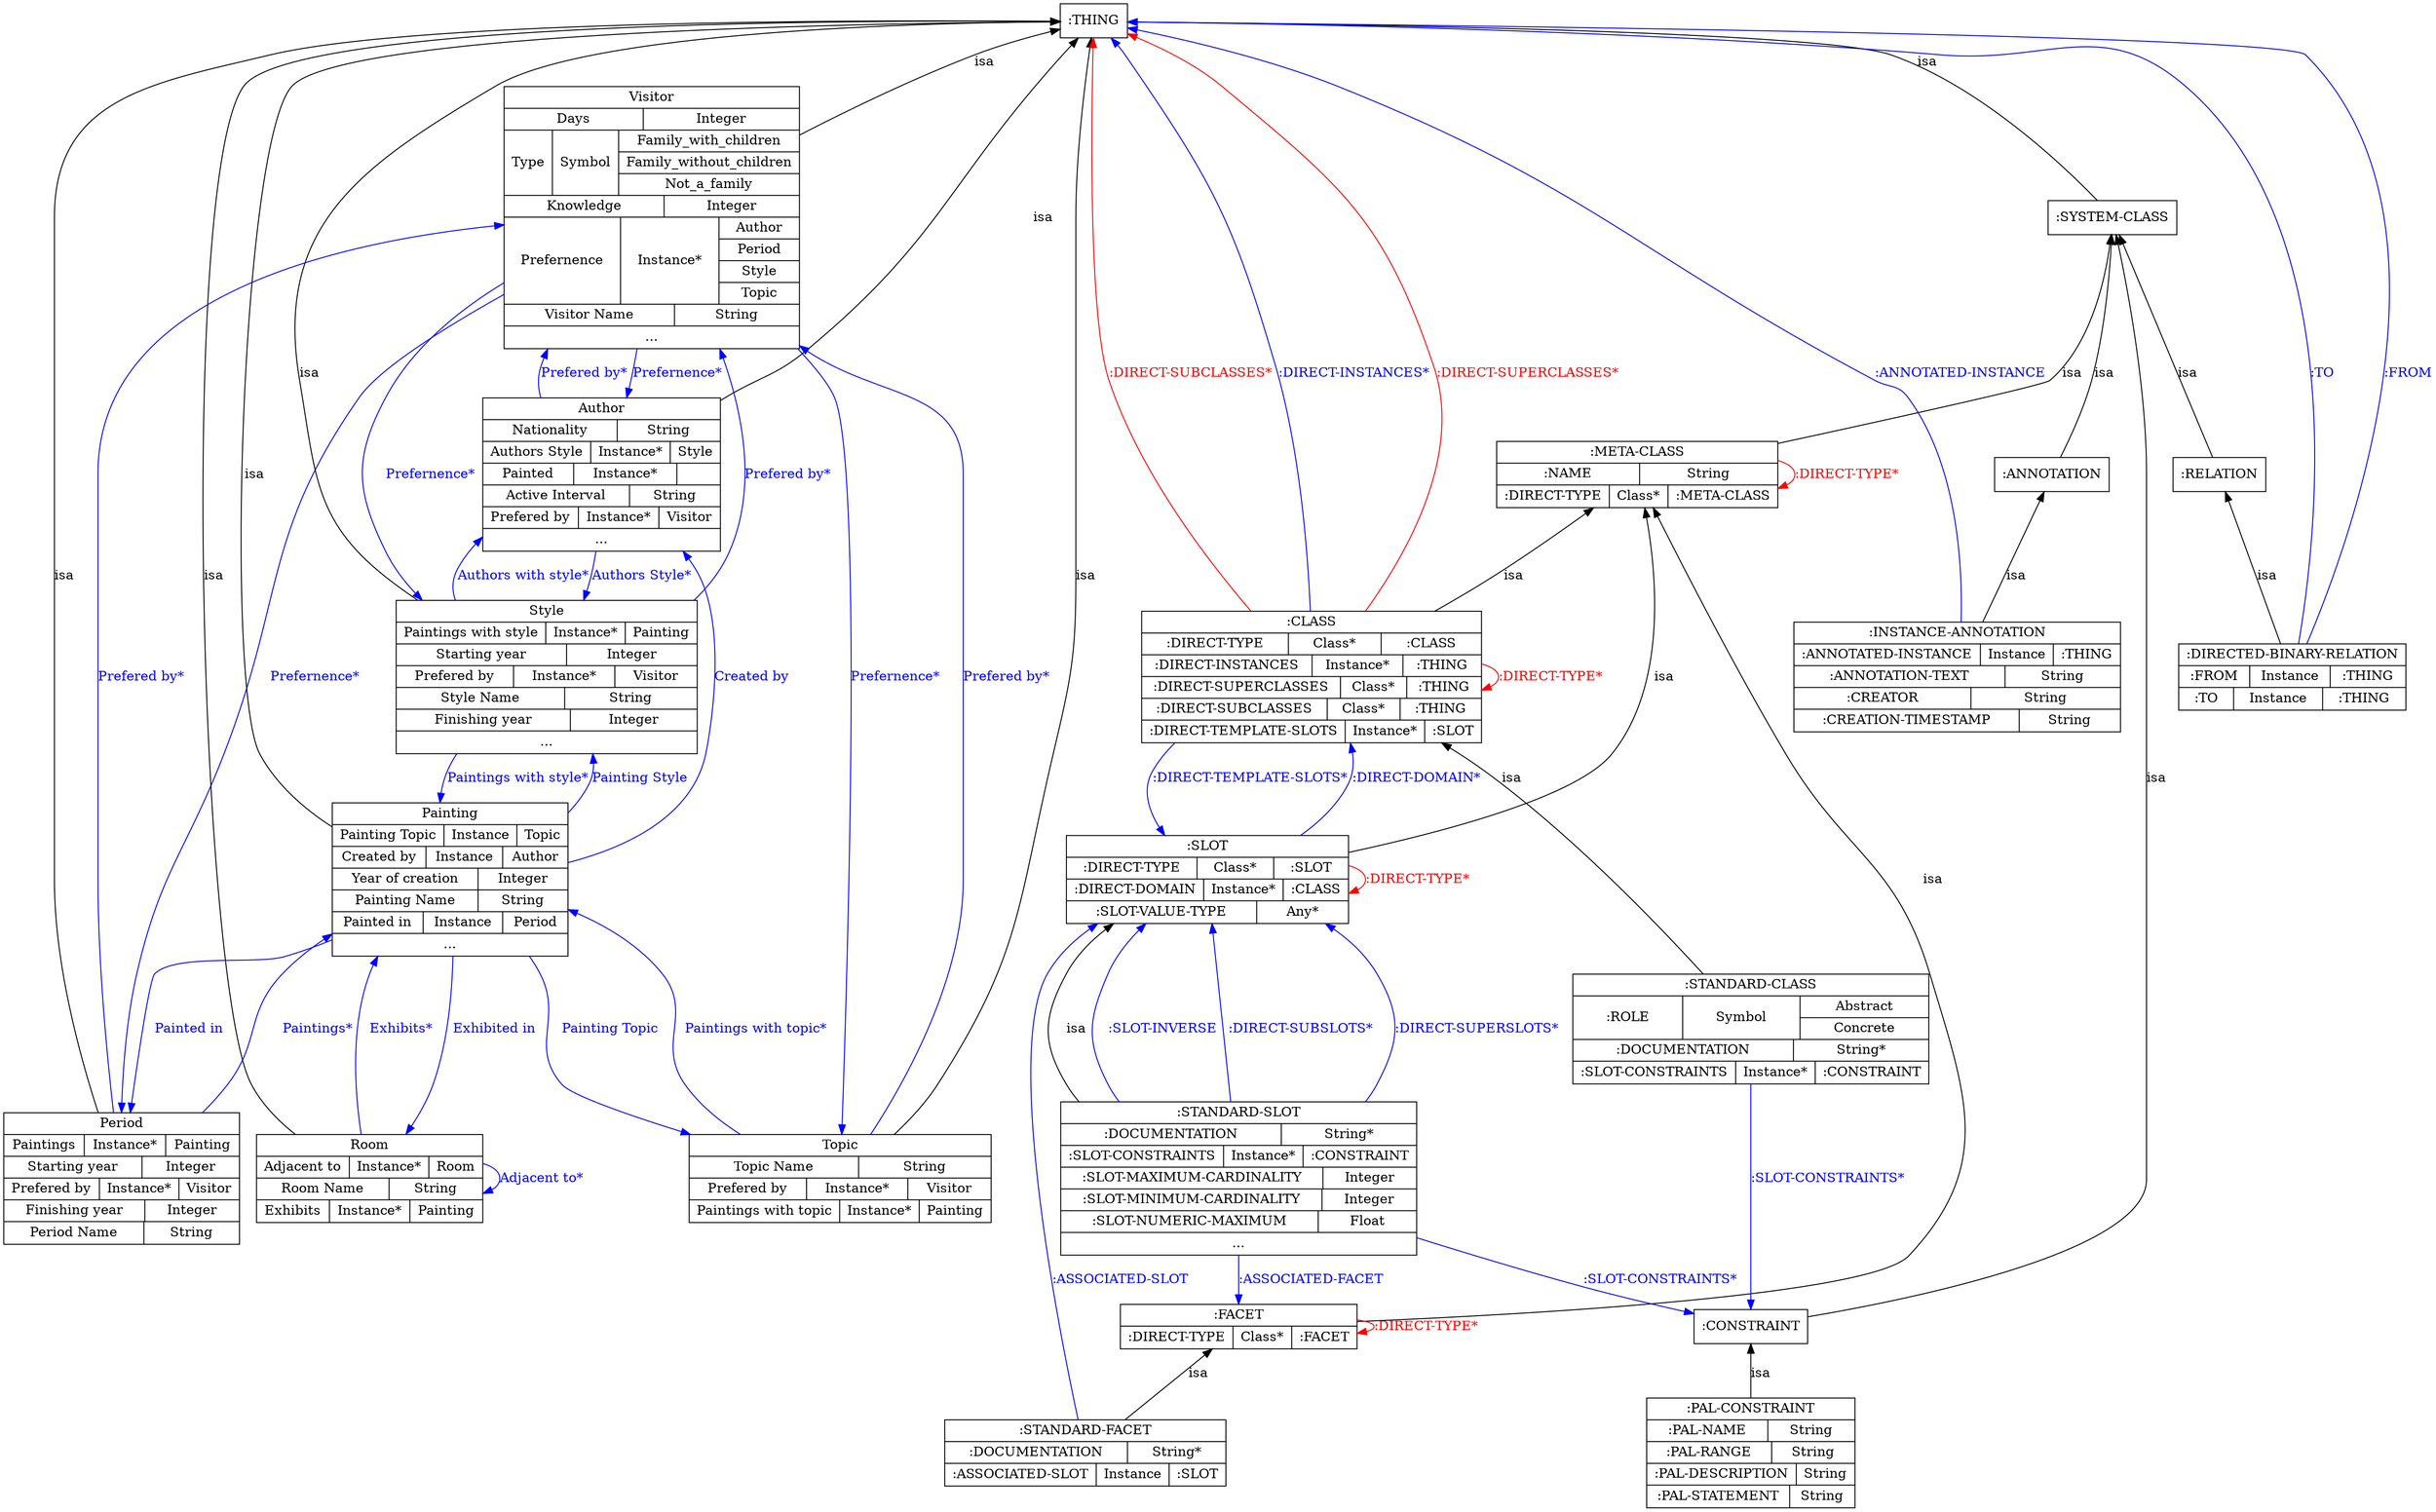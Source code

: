 digraph Ontologia {
	node [label="\N"];
	graph [bb="0,0,2278,1590"];
	Visitor [label="{Visitor|{Days|Integer}|{Type|Symbol|{Family_with_children|Family_without_children|Not_a_family}}|{Knowledge|Integer}|{Prefernence\
|Instance*|{Author|Period|Style|Topic}}|{Visitor Name|String}|{...}}", shape=record, color="0.0,0.0,0.0", fontcolor="0.0,0.0,0.0", pos="591,1363", rects="460.5,1478,721.5,1501 460.5,1455,585.5,1478 585.5,1455,721.5,1478 460.5,1386,506.5,1455 506.5,1386,566.5,1455 566.5,1432,721.5,1455\
 566.5,1409,721.5,1432 566.5,1386,721.5,1409 460.5,1363,603.5,1386 603.5,1363,721.5,1386 460.5,1271,560.5,1363 560.5,1271,647.5\
,1363 647.5,1340,721.5,1363 647.5,1317,721.5,1340 647.5,1294,721.5,1317 647.5,1271,721.5,1294 460.5,1248,610.5,1271 610.5,1248\
,721.5,1271 460.5,1225,721.5,1248", width="3.6181", height="3.8472"];
	":THING" [label=":THING", shape=box, color="0.0,0.0,0.0", fontcolor="0.0,0.0,0.0", pos="970,1572", width="0.86806", height="0.5"];
	Author [label="{Author|{Nationality|String}|{Authors Style|Instance*|{Style}}|{Painted|Instance*|{}}|{Active Interval|String}|{Prefered by|Instance\
*|{Visitor}}|{...}}", shape=record, color="0.0,0.0,0.0", fontcolor="0.0,0.0,0.0", pos="539,1091", rects="435.5,1148.5,642.5,1171.5 435.5,1125.5,551.5,1148.5 551.5,1125.5,642.5,1148.5 435.5,1102.5,528.5,1125.5 528.5,1102.5,598.5,1125.5\
 598.5,1102.5,642.5,1125.5 435.5,1079.5,512.5,1102.5 512.5,1079.5,602.5,1102.5 602.5,1079.5,642.5,1102.5 435.5,1056.5,562.5,1079.5\
 562.5,1056.5,642.5,1079.5 435.5,1033.5,517.5,1056.5 517.5,1033.5,587.5,1056.5 587.5,1033.5,642.5,1056.5 435.5,1010.5,642.5,1033.5", width="2.8681", height="2.25"];
	Period [label="{Period|{Paintings|Instance*|{Painting}}|{Starting year|Integer}|{Prefered by|Instance*|{Visitor}}|{Finishing year|Integer}|{Period\
 Name|String}}", shape=record, color="0.0,0.0,0.0", fontcolor="0.0,0.0,0.0", pos="103,349", rects="0,395,206,418 0,372,69,395 69,372,142,395 142,372,206,395 0,349,118,372 118,349,206,372 0,326,82,349 82,326,152,349 152,326,206,\
349 0,303,122,326 122,303,206,326 0,280,122,303 122,280,206,303", width="2.8611", height="1.9306"];
	Style [label="{Style|{Paintings with style|Instance*|{Painting}}|{Starting year|Integer}|{Prefered by|Instance*|{Visitor}}|{Style Name|String}\
|{Finishing year|Integer}|{...}}", shape=record, color="0.0,0.0,0.0", fontcolor="0.0,0.0,0.0", pos="480,877", rects="353,934.5,607,957.5 353,911.5,476,934.5 476,911.5,546,934.5 546,911.5,607,934.5 353,888.5,495,911.5 495,888.5,607,911.5 353,865.5\
,451,888.5 451,865.5,537,888.5 537,865.5,607,888.5 353,842.5,495,865.5 495,842.5,607,865.5 353,819.5,499,842.5 499,819.5,607,842.5\
 353,796.5,607,819.5", width="3.5278", height="2.25"];
	Topic [label="{Topic|{Topic Name|String}|{Prefered by|Instance*|{Visitor}}|{Paintings with topic|Instance*|{Painting}}}", shape=record, color="0.0,0.0,0.0", fontcolor="0.0,0.0,0.0", pos="741,349", rects="612.5,372,869.5,395 612.5,349,758.5,372 758.5,349,869.5,372 612.5,326,711.5,349 711.5,326,798.5,349 798.5,326,869.5,349 612.5,303\
,738.5,326 738.5,303,808.5,326 808.5,303,869.5,326", width="3.5625", height="1.2917"];
	Painting [label="{Painting|{Painting Topic|Instance|{Topic}}|{Created by|Instance|{Author}}|{Year of creation|Integer}|{Painting Name|String}|{Painted\
 in|Instance|{Period}}|{...}}", shape=record, color="0.0,0.0,0.0", fontcolor="0.0,0.0,0.0", pos="393,663", rects="287.5,720.5,498.5,743.5 287.5,697.5,385.5,720.5 385.5,697.5,448.5,720.5 448.5,697.5,498.5,720.5 287.5,674.5,369.5,697.5 369.5,674.5\
,437.5,697.5 437.5,674.5,498.5,697.5 287.5,651.5,418.5,674.5 418.5,651.5,498.5,674.5 287.5,628.5,416.5,651.5 416.5,628.5,498.5\
,651.5 287.5,605.5,366.5,628.5 366.5,605.5,437.5,628.5 437.5,605.5,498.5,628.5 287.5,582.5,498.5,605.5", width="2.9236", height="2.25"];
	":CLASS" [label="{:CLASS|{:DIRECT-TYPE|Class*|{:CLASS}}|{:DIRECT-INSTANCES|Instance*|{:THING}}|{:DIRECT-SUPERCLASSES|Class*|{:THING}}|{:DIRECT-SUBCLASSES\
|Class*|{:THING}}|{:DIRECT-TEMPLATE-SLOTS|Instance*|{:SLOT}}}", shape=record, color="0.0,0.0,0.0", fontcolor="0.0,0.0,0.0", pos="1179,877", rects="1017.5,923,1340.5,946 1017.5,900,1158.5,923 1158.5,900,1244.5,923 1244.5,900,1340.5,923 1017.5,877,1181.5,900 1181.5,877,1264.5,\
900 1264.5,877,1340.5,900 1017.5,854,1205.5,877 1205.5,854,1268.5,877 1268.5,854,1340.5,877 1017.5,831,1194.5,854 1194.5,831,1262.5\
,854 1262.5,831,1340.5,854 1017.5,808,1214.5,831 1214.5,808,1284.5,831 1284.5,808,1340.5,831", width="4.4792", height="1.9306"];
	":META-CLASS" [label="{:META-CLASS|{:NAME|String}|{:DIRECT-TYPE|Class*|{:META-CLASS}}}", shape=record, color="0.0,0.0,0.0", fontcolor="0.0,0.0,0.0", pos="1496,1091", rects="1360.5,1102.5,1631.5,1125.5 1360.5,1079.5,1500.5,1102.5 1500.5,1079.5,1631.5,1102.5 1360.5,1056.5,1470.5,1079.5 1470.5,1056.5,1524.5\
,1079.5 1524.5,1056.5,1631.5,1079.5", width="3.7569", height="0.97222"];
	":SLOT" [label="{:SLOT|{:DIRECT-TYPE|Class*|{:SLOT}}|{:DIRECT-DOMAIN|Instance*|{:CLASS}}|{:SLOT-VALUE-TYPE|Any*}}", shape=record, color="0.0,0.0,0.0", fontcolor="0.0,0.0,0.0", pos="1094,663", rects="961.5,686,1226.5,709 961.5,663,1086.5,686 1086.5,663,1155.5,686 1155.5,663,1226.5,686 961.5,640,1092.5,663 1092.5,640,1162.5,663\
 1162.5,640,1226.5,663 961.5,617,1143.5,640 1143.5,617,1226.5,640", width="3.6736", height="1.2917"];
	":STANDARD-FACET" [label="{:STANDARD-FACET|{:DOCUMENTATION|String*}|{:ASSOCIATED-SLOT|Instance|{:SLOT}}}", shape=record, color="0.0,0.0,0.0", fontcolor="0.0,0.0,0.0", pos="970,58", rects="836.5,69.5,1103.5,92.5 836.5,46.5,1012.5,69.5 1012.5,46.5,1103.5,69.5 836.5,23.5,984.5,46.5 984.5,23.5,1047.5,46.5 1047.5,23.5,1103.5\
,46.5", width="3.7014", height="0.97222"];
	":FACET" [label="{:FACET|{:DIRECT-TYPE|Class*|{:FACET}}}", shape=record, color="0.0,0.0,0.0", fontcolor="0.0,0.0,0.0", pos="1110,192", rects="995.5,192,1224.5,215 995.5,169,1105.5,192 1105.5,169,1159.5,192 1159.5,169,1224.5,192", width="3.1736", height="0.65278"];
	":SYSTEM-CLASS" [label=":SYSTEM-CLASS", shape=box, color="0.0,0.0,0.0", fontcolor="0.0,0.0,0.0", pos="1961,1363", width="1.7222", height="0.5"];
	":PAL-CONSTRAINT" [label="{:PAL-CONSTRAINT|{:PAL-NAME|String}|{:PAL-RANGE|String}|{:PAL-DESCRIPTION|String}|{:PAL-STATEMENT|String}}", shape=record, color="0.0,0.0,0.0", fontcolor="0.0,0.0,0.0", pos="1598,58", rects="1501.5,92.5,1694.5,115.5 1501.5,69.5,1617.5,92.5 1617.5,69.5,1694.5,92.5 1501.5,46.5,1621.5,69.5 1621.5,46.5,1694.5,69.5 1501.5,\
23.5,1644.5,46.5 1644.5,23.5,1694.5,46.5 1501.5,0.5,1639.5,23.5 1639.5,0.5,1694.5,23.5", width="2.6736", height="1.6111"];
	":CONSTRAINT" [label=":CONSTRAINT", shape=box, color="0.0,0.0,0.0", fontcolor="0.0,0.0,0.0", pos="1598,192", width="1.5278", height="0.5"];
	":STANDARD-CLASS" [label="{:STANDARD-CLASS|{:ROLE|Symbol|{Abstract|Concrete}}|{:DOCUMENTATION|String*}|{:SLOT-CONSTRAINTS|Instance*|{:CONSTRAINT}}}", shape=record, color="0.0,0.0,0.0", fontcolor="0.0,0.0,0.0", pos="1598,506", rects="1429,540.5,1767,563.5 1429,494.5,1536,540.5 1536,494.5,1647,540.5 1647,517.5,1767,540.5 1647,494.5,1767,517.5 1429,471.5,1641,494.5\
 1641,471.5,1767,494.5 1429,448.5,1587,471.5 1587,448.5,1657,471.5 1657,448.5,1767,471.5", width="4.6944", height="1.6111"];
	":RELATION" [label=":RELATION", shape=box, color="0.0,0.0,0.0", fontcolor="0.0,0.0,0.0", pos="2065,1091", width="1.2292", height="0.5"];
	":ANNOTATION" [label=":ANNOTATION", shape=box, color="0.0,0.0,0.0", fontcolor="0.0,0.0,0.0", pos="1902,1091", width="1.5556", height="0.5"];
	":INSTANCE-ANNOTATION" [label="{:INSTANCE-ANNOTATION|{:ANNOTATED-INSTANCE|Instance|{:THING}}|{:ANNOTATION-TEXT|String}|{:CREATOR|String}|{:CREATION-TIMESTAMP|String\
}}", shape=record, color="0.0,0.0,0.0", fontcolor="0.0,0.0,0.0", pos="1811,877", rects="1658.5,911.5,1963.5,934.5 1658.5,888.5,1837.5,911.5 1837.5,888.5,1900.5,911.5 1900.5,888.5,1963.5,911.5 1658.5,865.5,1861.5,888.5\
 1861.5,865.5,1963.5,888.5 1658.5,842.5,1828.5,865.5 1828.5,842.5,1963.5,865.5 1658.5,819.5,1873.5,842.5 1873.5,819.5,1963.5,842.5", width="4.2292", height="1.6111"];
	Room [label="{Room|{Adjacent to|Instance*|{Room}}|{Room Name|String}|{Exhibits|Instance*|{Painting}}}", shape=record, color="0.0,0.0,0.0", fontcolor="0.0,0.0,0.0", pos="326,349", rects="224.5,372,427.5,395 224.5,349,305.5,372 305.5,349,375.5,372 375.5,349,427.5,372 224.5,326,344.5,349 344.5,326,427.5,349 224.5,303\
,289.5,326 289.5,303,362.5,326 362.5,303,427.5,326", width="2.8125", height="1.2917"];
	":STANDARD-SLOT" [label="{:STANDARD-SLOT|{:DOCUMENTATION|String*}|{:SLOT-CONSTRAINTS|Instance*|{:CONSTRAINT}}|{:SLOT-MAXIMUM-CARDINALITY|Integer}|{:SLOT-MINIMUM-CARDINALITY\
|Integer}|{:SLOT-NUMERIC-MAXIMUM|Float}|{...}}", shape=record, color="0.0,0.0,0.0", fontcolor="0.0,0.0,0.0", pos="1110,349", rects="941,406.5,1279,429.5 941,383.5,1153,406.5 1153,383.5,1279,406.5 941,360.5,1099,383.5 1099,360.5,1169,383.5 1169,360.5,1279,383.5\
 941,337.5,1197,360.5 1197,337.5,1279,360.5 941,314.5,1194,337.5 1194,314.5,1279,337.5 941,291.5,1186,314.5 1186,291.5,1279,314.5\
 941,268.5,1279,291.5", width="4.6944", height="2.25"];
	":DIRECTED-BINARY-RELATION" [label="{:DIRECTED-BINARY-RELATION|{:FROM|Instance|{:THING}}|{:TO|Instance|{:THING}}}", shape=record, color="0.0,0.0,0.0", fontcolor="0.0,0.0,0.0", pos="2138,877", rects="2028,888.5,2248,911.5 2028,865.5,2099,888.5 2099,865.5,2173,888.5 2173,865.5,2248,888.5 2028,842.5,2085,865.5 2085,842.5,2166,865.5\
 2166,842.5,2248,865.5", width="3.0556", height="0.97222"];
	":THING" -> Visitor [dir=back, label=isa, color="0.0,0.0,0.0", fontcolor="0.0,0.0,0.0", pos="s,938.66,1563.2 928.84,1560.5 908.02,1554.5 882.65,1546.2 861,1536 813.71,1513.8 764.74,1484.7 721.71,1456.8", lp="869,1528"];
	Visitor -> Author [label="Prefernence*", color="0.6666667,1.0,1.0", fontcolor="0.6666667,1.0,1.0", style=filled, pos="e,564.61,1171.7 575.55,1224.6 573.59,1212.8 571.41,1201.2 569,1190 568.39,1187.2 567.75,1184.3 567.06,1181.5", lp="608.5,1198"];
	Visitor -> Period [label="Prefernence*", color="0.6666667,1.0,1.0", fontcolor="0.6666667,1.0,1.0", style=filled, pos="e,103.23,418.08 460.19,1281.4 403.15,1243.6 345.31,1200.6 328,1172 309.51,1141.4 125.14,599.01 118,564 108.94,519.59 105.1,469.05\
 103.57,428.24", lp="285.5,877"];
	Visitor -> Style [label="Prefernence*", color="0.6666667,1.0,1.0", fontcolor="0.6666667,1.0,1.0", style=filled, pos="e,385.68,957.52 460.37,1290.3 418.09,1259.8 376.16,1220.1 353,1172 321.78,1107.1 326.09,1076.8 353,1010 359.36,994.22 368.61,979.27\
 379.26,965.49", lp="389.5,1091"];
	Visitor -> Topic [label="Prefernence*", color="0.6666667,1.0,1.0", fontcolor="0.6666667,1.0,1.0", style=filled, pos="e,742.25,395.1 721.52,1225 732.2,1208.1 741.41,1190.3 748,1172 760.94,1136 747.3,583.98 742.52,405.32", lp="790.5,877"];
	":THING" -> Style [dir=back, label=isa, color="0.0,0.0,0.0", fontcolor="0.0,0.0,0.0", pos="s,938.57,1570.3 928.32,1570 819.5,1566.6 529.82,1553 451,1502 316.06,1414.6 242.25,1348.7 268,1190 284.56,1088 283.81,1046.9 359\
,976 365.49,969.88 372.32,963.71 379.29,957.6", lp="276,1198"];
	Style -> Painting [label="Paintings with style*", color="0.6666667,1.0,1.0", fontcolor="0.6666667,1.0,1.0", style=filled, pos="e,369.97,743.67 386.01,796.44 382.15,790.53 378.75,784.38 376,778 372.7,770.36 370.92,762.19 370.26,753.87", lp="433,770"];
	Style -> Visitor [label="Prefered by*", color="0.6666667,1.0,1.0", fontcolor="0.6666667,1.0,1.0", style=filled, pos="e,650.76,1225 607.28,952.61 625.2,969.07 640.93,988.21 651,1010 680.45,1073.7 672.13,1149.9 653.68,1215", lp="707.5,1091"];
	Style -> Author [label="Authors with style*", color="0.6666667,1.0,1.0", fontcolor="0.6666667,1.0,1.0", style=filled, pos="e,435.28,1026.5 407.71,957.63 404.32,968.98 404.37,980.66 410,992 414.83,1001.7 421.15,1010.8 428.39,1019.1", lp="464.5,984"];
	":META-CLASS" -> ":CLASS" [dir=back, label=isa, color="0.0,0.0,0.0", fontcolor="0.0,0.0,0.0", pos="s,1454.6,1056.4 1446.8,1050.2 1418,1027.6 1380.7,999.21 1346,976 1331.1,965.99 1315.1,955.88 1299.1,946.16", lp="1376,984"];
	":CLASS" -> ":CLASS" [label=":DIRECT-TYPE*", color="0.0,1.0,1.0", fontcolor="0.0,1.0,1.0", style=filled, pos="e,1340.6,862.73 1340.6,891.27 1351.4,887.97 1358,883.21 1358,877 1358,872.92 1355.2,869.48 1350.2,866.65", lp="1408.5,877"];
	":CLASS" -> ":THING" [label=":DIRECT-INSTANCES*", color="0.6666667,1.0,1.0", fontcolor="0.6666667,1.0,1.0", style=filled, pos="e,988.44,1553.9 1177.6,946.27 1174.9,1013.4 1166.9,1118.2 1144,1206 1103.8,1360.3 1090.4,1402.6 1003,1536 1000.7,1539.5 997.99,1543\
 995.17,1546.4", lp="1219.5,1198"];
	":CLASS" -> ":THING" [label=":DIRECT-SUPERCLASSES*", color="0.0,1.0,1.0", fontcolor="0.0,1.0,1.0", style=filled, pos="e,1001.4,1558.9 1229.8,946.21 1272.6,1012.2 1322.7,1115.1 1295,1206 1248.8,1357.6 1213.1,1395.1 1096,1502 1071,1524.8 1037,1542.9\
 1010.7,1554.8", lp="1384.5,1198"];
	":CLASS" -> ":THING" [label=":DIRECT-SUBCLASSES*", color="0.0,1.0,1.0", fontcolor="0.0,1.0,1.0", style=filled, pos="e,969.57,1553.8 1122.5,946.01 1076.3,1006 1014.2,1098.1 986,1190 965.71,1256.1 967.87,1467.7 969.36,1543.6", lp="1063,1198"];
	":CLASS" -> ":SLOT" [label=":DIRECT-TEMPLATE-SLOTS*", color="0.6666667,1.0,1.0", fontcolor="0.6666667,1.0,1.0", style=filled, pos="e,1051.1,709.2 1060,807.98 1051.3,798.95 1043.7,788.96 1038,778 1027.8,758.51 1034.1,736.91 1045.5,717.79", lp="1131.5,770"];
	":FACET" -> ":STANDARD-FACET" [dir=back, label=isa, color="0.0,0.0,0.0", fontcolor="0.0,0.0,0.0", pos="s,1086.6,168.91 1079.2,161.98 1057.5,141.49 1028.3,114 1005.6,92.573", lp="1073,142"];
	":STANDARD-FACET" -> ":SLOT" [label=":ASSOCIATED-SLOT", color="0.6666667,1.0,1.0", fontcolor="0.6666667,1.0,1.0", style=filled, pos="e,979.3,616.96 962.19,92.509 939.78,191.94 879.7,483.39 926,564 936.87,582.92 952.95,598.53 970.92,611.29", lp="999,242"];
	":SYSTEM-CLASS" -> ":META-CLASS" [dir=back, label=isa, color="0.0,0.0,0.0", fontcolor="0.0,0.0,0.0", pos="s,1960.1,1344.9 1959.2,1334.6 1955.1,1296.5 1942,1227.9 1900,1190 1894.8,1185.3 1747.1,1150.2 1631.8,1123.3", lp="1921,1198"];
	":META-CLASS" -> ":META-CLASS" [label=":DIRECT-TYPE*", color="0.0,1.0,1.0", fontcolor="0.0,1.0,1.0", style=filled, pos="e,1631.8,1075.9 1631.8,1106.1 1642.4,1102.7 1649,1097.7 1649,1091 1649,1086.6 1646.2,1082.9 1641.2,1080", lp="1699.5,1091"];
	":CONSTRAINT" -> ":PAL-CONSTRAINT" [dir=back, label=isa, color="0.0,0.0,0.0", fontcolor="0.0,0.0,0.0", pos="s,1598,173.74 1598,163.46 1598,149.61 1598,132.29 1598,115.76", lp="1606,142"];
	":SYSTEM-CLASS" -> ":CONSTRAINT" [dir=back, label=isa, color="0.0,0.0,0.0", fontcolor="0.0,0.0,0.0", pos="s,1964.4,1344.7 1966.2,1334.7 1975.1,1286.1 1992,1181.3 1992,1092 1992,1092 1992,1092 1992,348 1992,276.06 1761.6,223.51 1653.2,\
202.76", lp="2000,770"];
	":CLASS" -> ":STANDARD-CLASS" [dir=back, label=isa, color="0.0,0.0,0.0", fontcolor="0.0,0.0,0.0", pos="s,1313.6,807.88 1322.2,802.33 1334,794.61 1345.4,786.46 1356,778 1436,714.15 1511.8,622.37 1556.6,563.72", lp="1381,770"];
	":STANDARD-CLASS" -> ":CONSTRAINT" [label=":SLOT-CONSTRAINTS*", color="0.6666667,1.0,1.0", fontcolor="0.6666667,1.0,1.0", style=filled, pos="e,1598,210.15 1598,448.5 1598,381.1 1598,271.16 1598,220.34", lp="1672.5,349"];
	":THING" -> Topic [dir=back, label=isa, color="0.0,0.0,0.0", fontcolor="0.0,0.0,0.0", pos="s,967.36,1553.9 965.93,1544 960.35,1504.5 951,1428.8 951,1364 951,1364 951,1364 951,983 951,739.12 946.58,661.66 829,448 818.64,\
429.17 804.02,410.95 789.67,395.44", lp="959,984"];
	Topic -> Visitor [label="Prefered by*", color="0.6666667,1.0,1.0", fontcolor="0.6666667,1.0,1.0", style=filled, pos="e,721.8,1227.6 767.53,395.05 799.79,454.22 850,562.31 850,662 850,1092 850,1092 850,1092 850,1159.1 800.56,1160.8 751,1206 743.02\
,1213.3 738.53,1214.7 729.83,1221.2", lp="886.5,877"];
	Topic -> Painting [label="Paintings with topic*", color="0.6666667,1.0,1.0", fontcolor="0.6666667,1.0,1.0", style=filled, pos="e,498.9,627.7 661.98,395.12 642.41,409.71 623.27,427.49 610,448 581.29,492.35 616.34,522.22 584,564 564.45,589.27 536.57,608.6 508.14\
,623.14", lp="668.5,506"];
	":SYSTEM-CLASS" -> ":RELATION" [dir=back, label=isa, color="0.0,0.0,0.0", fontcolor="0.0,0.0,0.0", pos="s,1967.7,1344.7 1971.3,1335.2 1992.6,1280 2040.8,1154.9 2058.4,1109.2", lp="2033,1198"];
	":META-CLASS" -> ":FACET" [dir=back, label=isa, color="0.0,0.0,0.0", fontcolor="0.0,0.0,0.0", pos="s,1513.5,1056.4 1518.3,1047.1 1583.1,922.84 1766.4,570.58 1768,564 1799.1,435.96 1838.8,366.22 1751,268 1716.6,229.53 1399.7,207.59\
 1224.7,198.31", lp="1767,663"];
	":FACET" -> ":FACET" [label=":DIRECT-TYPE*", color="0.0,1.0,1.0", fontcolor="0.0,1.0,1.0", style=filled, pos="e,1224.5,184.48 1224.5,199.52 1235.2,197.97 1242,195.47 1242,192 1242,189.78 1239.2,187.95 1234.4,186.52", lp="1292.5,192"];
	":THING" -> Author [dir=back, label=isa, color="0.0,0.0,0.0", fontcolor="0.0,0.0,0.0", pos="s,952.6,1553.7 945.63,1546.2 942.64,1542.8 939.69,1539.4 937,1536 833.55,1405.7 849.2,1340.1 730,1224 698.82,1193.6 682.96,1196.5\
 647,1172 645.55,1171 644.1,1170 642.64,1169", lp="918,1363"];
	Author -> Style [label="Authors Style*", color="0.6666667,1.0,1.0", fontcolor="0.6666667,1.0,1.0", style=filled, pos="e,513.29,957.76 527.2,1010.4 524.85,998.78 522.12,987.02 519,976 518.2,973.19 517.36,970.35 516.47,967.5", lp="565,984"];
	Author -> Visitor [label="Prefered by*", color="0.6666667,1.0,1.0", fontcolor="0.6666667,1.0,1.0", style=filled, pos="e,498.46,1224.9 491.5,1171.6 489.01,1183 488.72,1194.7 492,1206 492.92,1209.2 493.92,1212.3 495,1215.5", lp="528.5,1198"];
	":SYSTEM-CLASS" -> ":ANNOTATION" [dir=back, label=isa, color="0.0,0.0,0.0", fontcolor="0.0,0.0,0.0", pos="s,1960.1,1344.7 1959.5,1334.5 1957.1,1300.2 1951.5,1240.1 1939,1190 1931.7,1160.9 1918.5,1128.6 1910,1109.3", lp="1950,1198"];
	":ANNOTATION" -> ":INSTANCE-ANNOTATION" [dir=back, label=isa, color="0.0,0.0,0.0", fontcolor="0.0,0.0,0.0", pos="s,1894.6,1072.7 1890.4,1063.1 1876.6,1030.9 1853.2,976.34 1835.4,934.76", lp="1867,984"];
	":INSTANCE-ANNOTATION" -> ":THING" [label=":ANNOTATED-INSTANCE", color="0.6666667,1.0,1.0", fontcolor="0.6666667,1.0,1.0", style=filled, pos="e,1001.6,1564.5 1814.3,934.62 1815.2,997.95 1808,1100.9 1759,1172 1753.9,1179.4 1215.2,1498.4 1207,1502 1141.1,1530.7 1059.9,1551.4\
 1011.6,1562.3", lp="1810.5,1198"];
	":THING" -> Room [dir=back, label=isa, color="0.0,0.0,0.0", fontcolor="0.0,0.0,0.0", pos="s,938.51,1570.5 928.18,1570.3 802.71,1567.9 430.84,1558.9 312,1536 265.91,1527.1 240.36,1539.4 212,1502 141.24,1408.7 170.8,553.81\
 221,448 230.51,427.95 246.1,410 262.39,395.1", lp="180,984"];
	Room -> Room [label="Adjacent to*", color="0.6666667,1.0,1.0", fontcolor="0.6666667,1.0,1.0", style=filled, pos="e,427.56,332.53 427.56,365.47 438.19,362.25 445,356.76 445,349 445,343.91 442.07,339.79 437.05,336.65", lp="481,349"];
	Room -> Painting [label="Exhibits*", color="0.6666667,1.0,1.0", fontcolor="0.6666667,1.0,1.0", style=filled, pos="e,333.22,582.4 318.38,395.42 312.73,439.55 308.66,507.92 326,564 326.93,567 327.98,570 329.15,572.97", lp="352,506"];
	":THING" -> Period [dir=back, label=isa, color="0.0,0.0,0.0", fontcolor="0.0,0.0,0.0", pos="s,938.7,1570.4 928.34,1570.2 781.63,1567.2 294.18,1555.9 227,1536 115.9,1503 31,1479.9 31,1364 31,1364 31,1364 31,662 31,576.25 \
57.14,480.56 77.919,418.05", lp="39,984"];
	Period -> Painting [label="Paintings*", color="0.6666667,1.0,1.0", fontcolor="0.6666667,1.0,1.0", style=filled, pos="e,287.34,597.82 172.6,418.12 180.96,427.77 189,437.87 196,448 228.54,495.1 214.83,520.46 252,564 260.25,573.67 269.66,582.83 279.62\
,591.39", lp="281,506"];
	Period -> Visitor [label="Prefered by*", color="0.6666667,1.0,1.0", fontcolor="0.6666667,1.0,1.0", style=filled, pos="e,460.3,1349.7 94.052,418.03 86.531,481.15 77,577.75 77,662 77,1092 77,1092 77,1092 77,1261.3 298.2,1324.7 450.38,1348.2", lp="113.5,877"];
	":SLOT" -> ":STANDARD-SLOT" [dir=back, label=isa, color="0.0,0.0,0.0", fontcolor="0.0,0.0,0.0", pos="s,996.11,616.99 987.74,610.88 970.96,597.98 955.9,582.43 946,564 921.6,518.58 920.56,492.84 946,448 949.68,441.51 953.99,435.4 958.77\
,429.66", lp="954,506"];
	":STANDARD-SLOT" -> ":CONSTRAINT" [label=":SLOT-CONSTRAINTS*", color="0.6666667,1.0,1.0", fontcolor="0.6666667,1.0,1.0", style=filled, pos="e,1543,205.53 1279.4,285.31 1329.2,267.76 1384,249.31 1435,234 1467,224.38 1503,215.16 1533,207.91", lp="1509.5,242"];
	":STANDARD-SLOT" -> ":SLOT" [label=":SLOT-INVERSE", color="0.6666667,1.0,1.0", fontcolor="0.6666667,1.0,1.0", style=filled, pos="e,1026.3,616.95 996.2,429.56 991.93,435.41 988.14,441.55 985,448 962.44,494.36 964.01,516.91 985,564 992.65,581.16 1004.9,596.57\
 1018.6,609.82", lp="1036.5,506"];
	":STANDARD-SLOT" -> ":FACET" [label=":ASSOCIATED-FACET", color="0.6666667,1.0,1.0", fontcolor="0.6666667,1.0,1.0", style=filled, pos="e,1110,215.07 1110,268.23 1110,252.93 1110,237.75 1110,225.07", lp="1180.5,242"];
	":STANDARD-SLOT" -> ":SLOT" [label=":DIRECT-SUBSLOTS*", color="0.6666667,1.0,1.0", fontcolor="0.6666667,1.0,1.0", style=filled, pos="e,1096.3,616.97 1105.9,429.75 1103.1,485.21 1099.3,557.71 1096.8,606.85", lp="1173.5,506"];
	":STANDARD-SLOT" -> ":SLOT" [label=":DIRECT-SUPERSLOTS*", color="0.6666667,1.0,1.0", fontcolor="0.6666667,1.0,1.0", style=filled, pos="e,1195.3,616.94 1234.3,429.56 1238.7,435.38 1242.7,441.52 1246,448 1269.5,493.89 1270.7,518.73 1246,564 1235.9,582.48 1220.7,598\
 1203.7,610.85", lp="1342,506"];
	":META-CLASS" -> ":SLOT" [dir=back, label=isa, color="0.0,0.0,0.0", fontcolor="0.0,0.0,0.0", pos="s,1503.4,1056.3 1505.2,1046.4 1515.6,983.9 1524.7,868.53 1468,796 1410.7,722.61 1309.5,689.93 1226.9,675.42", lp="1521,877"];
	":SLOT" -> ":SLOT" [label=":DIRECT-TYPE*", color="0.0,1.0,1.0", fontcolor="0.0,1.0,1.0", style=filled, pos="e,1226.6,647.79 1226.6,678.21 1237.4,674.9 1244,669.83 1244,663 1244,658.52 1241.1,654.79 1236.1,651.83", lp="1294.5,663"];
	":SLOT" -> ":CLASS" [label=":DIRECT-DOMAIN*", color="0.6666667,1.0,1.0", fontcolor="0.6666667,1.0,1.0", style=filled, pos="e,1225.9,807.99 1178.5,709.16 1197.2,723.42 1214.5,741.05 1225,762 1230.8,773.52 1231.3,785.94 1228.6,798.21", lp="1291,770"];
	":RELATION" -> ":DIRECTED-BINARY-RELATION" [dir=back, label=isa, color="0.0,0.0,0.0", fontcolor="0.0,0.0,0.0", pos="s,2071,1072.7 2074.2,1063.1 2087.5,1024.7 2111.9,953.79 2126.4,911.78", lp="2111,984"];
	":DIRECTED-BINARY-RELATION" -> ":THING" [label=":FROM", color="0.6666667,1.0,1.0", fontcolor="0.6666667,1.0,1.0", style=filled, pos="e,1001.3,1570.7 2153.1,911.74 2199.3,1020.3 2324.8,1363.4 2152,1536 2131.4,1556.6 1218.5,1568.2 1011.5,1570.5", lp="2256,1198"];
	":DIRECTED-BINARY-RELATION" -> ":THING" [label=":TO", color="0.6666667,1.0,1.0", fontcolor="0.6666667,1.0,1.0", style=filled, pos="e,1001.4,1571.2 2144.8,911.67 2163.9,1017.5 2206.2,1345.6 2032,1502 1955,1571.2 1198.7,1572.1 1011.7,1571.3", lp="2171.5,1198"];
	":THING" -> Painting [dir=back, label=isa, color="0.0,0.0,0.0", fontcolor="0.0,0.0,0.0", pos="s,938.47,1570 928.25,1569.7 783.61,1564.8 310.02,1545.7 259,1502 210.19,1460.2 216,1428.2 216,1364 216,1364 216,1364 216,876 216\
,839.9 211.7,827.11 230,796 244.49,771.36 265.42,749.42 287.48,730.84", lp="224,1091"];
	Painting -> Topic [label="Painting Topic", color="0.6666667,1.0,1.0", fontcolor="0.6666667,1.0,1.0", style=filled, pos="e,615.47,395.09 456.01,582.22 459.64,576.2 463.02,570.1 466,564 489.49,515.95 462.4,487.91 498,448 506.53,438.43 554.67,418.29 605.88\
,398.74", lp="539,506"];
	Painting -> Author [label="Created by", color="0.6666667,1.0,1.0", fontcolor="0.6666667,1.0,1.0", style=filled, pos="e,602.17,1010.3 498.75,696.22 544.91,716.56 593.57,748.26 616,796 642.64,852.7 633.79,936.52 611,992 609.74,995.08 608.36,998.14\
 606.88,1001.2", lp="664,877"];
	Painting -> Period [label="Painted in", color="0.6666667,1.0,1.0", fontcolor="0.6666667,1.0,1.0", style=filled, pos="e,111.86,418.05 287.12,596.67 275.53,591.12 263.69,586.08 252,582 203.15,564.96 173.62,600.54 137,564 132.04,559.05 121.32,487.25\
 113.23,428.16", lp="164.5,506"];
	Painting -> Room [label="Exhibited in", color="0.6666667,1.0,1.0", fontcolor="0.6666667,1.0,1.0", style=filled, pos="e,355.03,395.17 395.24,582.38 394.44,541.5 390.41,491.32 378,448 373.74,433.11 367.02,417.91 359.82,404.06", lp="428.5,506"];
	Painting -> Style [label="Painting Style", color="0.6666667,1.0,1.0", fontcolor="0.6666667,1.0,1.0", style=filled, pos="e,496.56,796.33 480.51,743.68 484.19,749.57 487.41,755.69 490,762 493.14,769.64 495,777.81 495.91,786.13", lp="533,770"];
	":THING" -> ":SYSTEM-CLASS" [dir=back, label=isa, color="0.0,0.0,0.0", fontcolor="0.0,0.0,0.0", pos="s,1001.6,1570.8 1011.9,1570.7 1163.8,1569.2 1681,1562.3 1750,1536 1837.7,1502.6 1916.2,1417.6 1947.1,1381.1", lp="1791,1528"];
}

